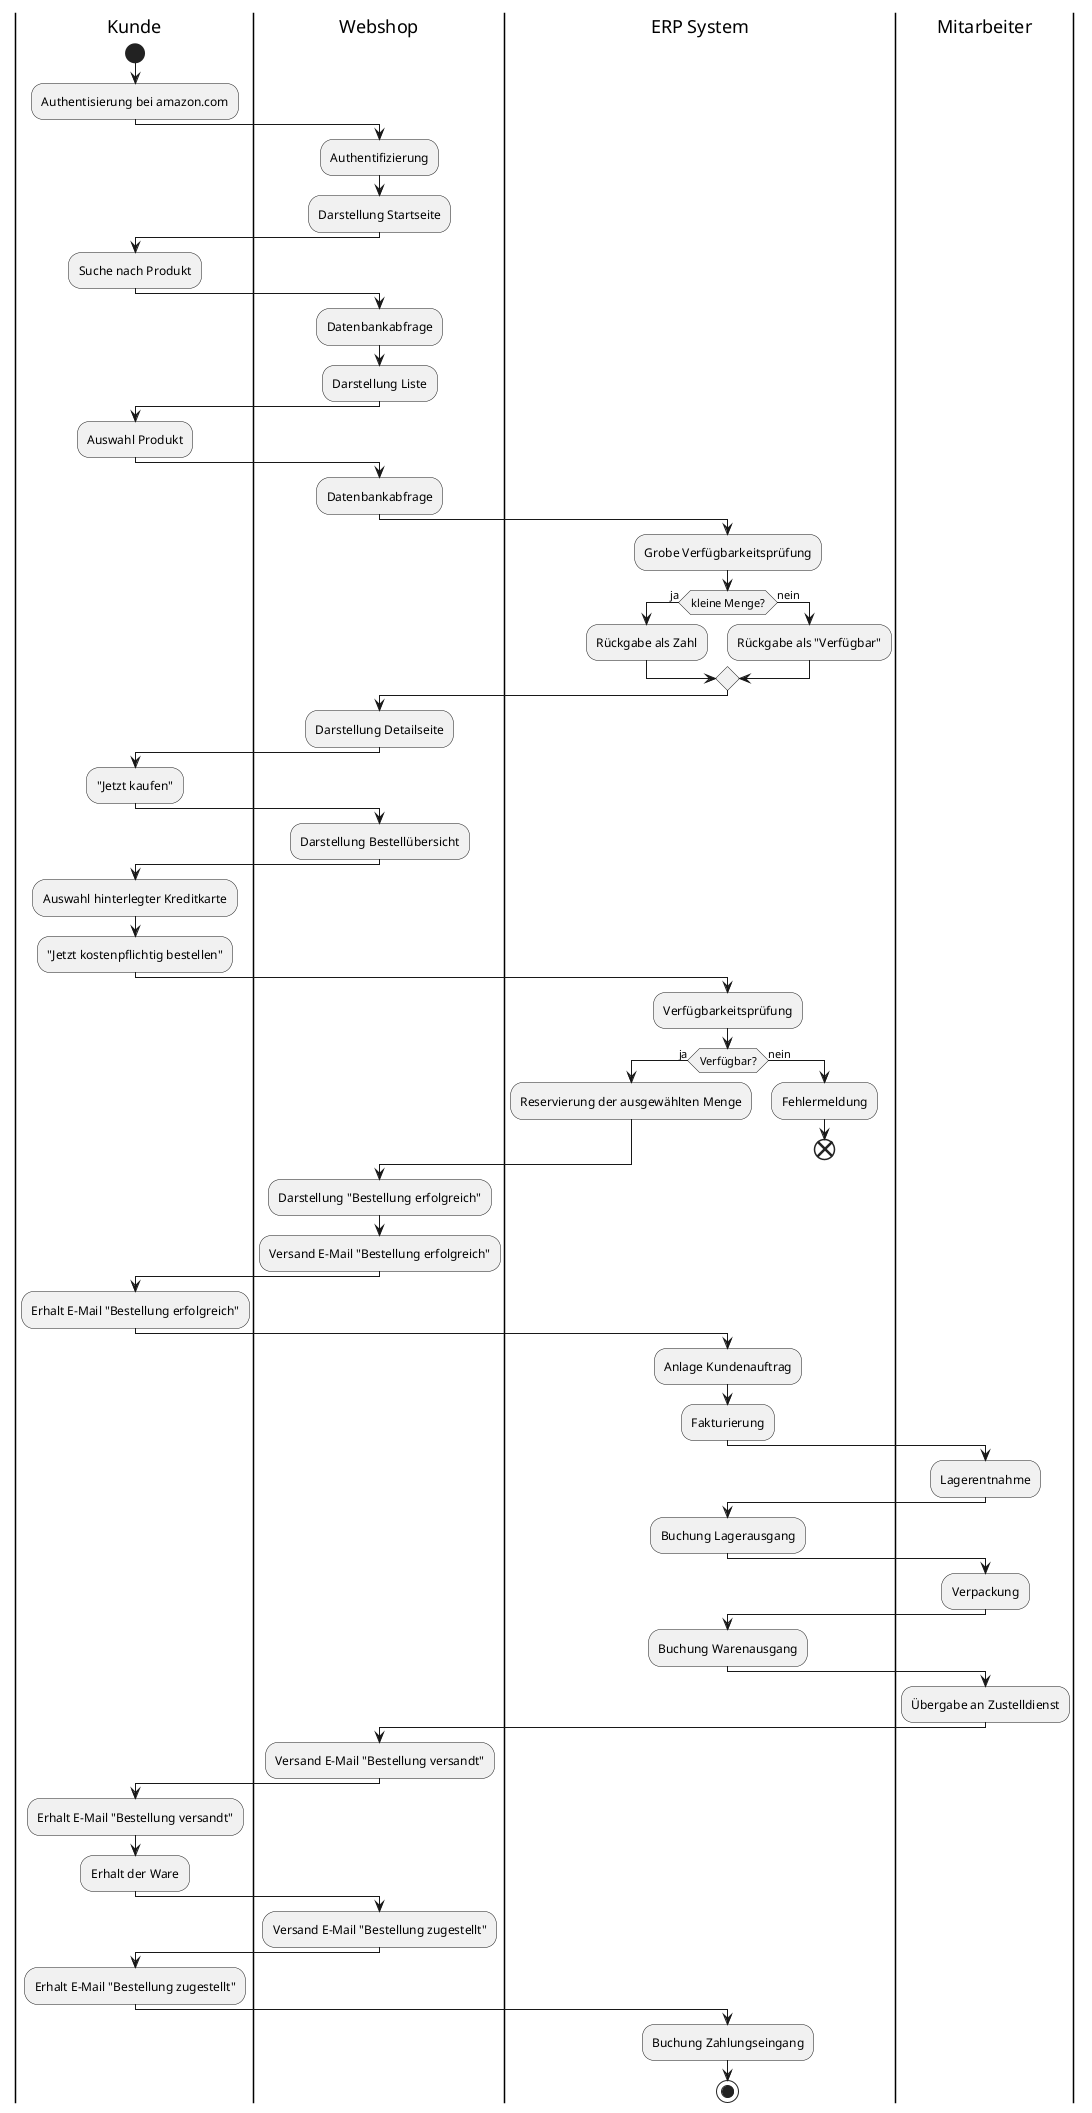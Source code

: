 @startuml
|Kunde|
start
:Authentisierung bei amazon.com;
|Webshop|
:Authentifizierung;
:Darstellung Startseite;
|Kunde|
:Suche nach Produkt;
|Webshop|
:Datenbankabfrage;
:Darstellung Liste;
|Kunde|
:Auswahl Produkt;
|Webshop|
:Datenbankabfrage;
|ERP System|
:Grobe Verfügbarkeitsprüfung;
if (kleine Menge?) then (ja)
    :Rückgabe als Zahl;
else (nein)
    :Rückgabe als "Verfügbar";
endif
|Webshop|
:Darstellung Detailseite;
|Kunde|
:"Jetzt kaufen";
|Webshop|
:Darstellung Bestellübersicht;
|Kunde|
:Auswahl hinterlegter Kreditkarte;
:"Jetzt kostenpflichtig bestellen";
|ERP System|
:Verfügbarkeitsprüfung;
if (Verfügbar?) then (ja)
    :Reservierung der ausgewählten Menge;
else (nein)
    :Fehlermeldung;
    end
endif
|Webshop|
:Darstellung "Bestellung erfolgreich";
:Versand E-Mail "Bestellung erfolgreich";
|Kunde|
:Erhalt E-Mail "Bestellung erfolgreich";
|ERP System|
:Anlage Kundenauftrag;
:Fakturierung;
|Mitarbeiter|
:Lagerentnahme;
|ERP System|
:Buchung Lagerausgang;
|Mitarbeiter|
:Verpackung;
|ERP System|
:Buchung Warenausgang;
|Mitarbeiter|
:Übergabe an Zustelldienst;
|Webshop|
:Versand E-Mail "Bestellung versandt";
|Kunde|
:Erhalt E-Mail "Bestellung versandt";
:Erhalt der Ware;
|Webshop|
:Versand E-Mail "Bestellung zugestellt";
|Kunde|
:Erhalt E-Mail "Bestellung zugestellt";
|ERP System|
:Buchung Zahlungseingang;
stop
@enduml